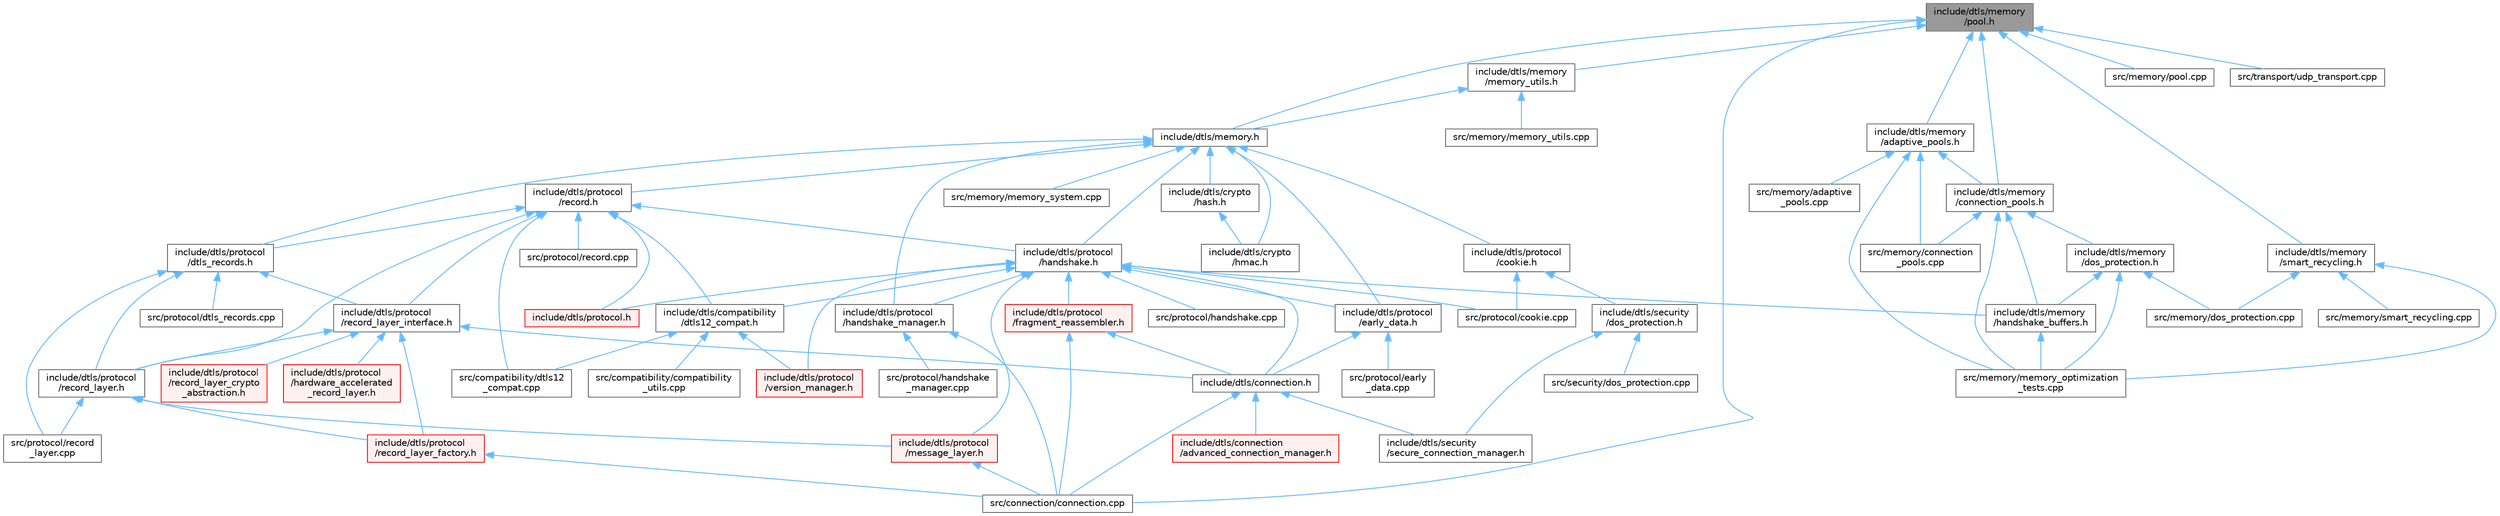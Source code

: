 digraph "include/dtls/memory/pool.h"
{
 // LATEX_PDF_SIZE
  bgcolor="transparent";
  edge [fontname=Helvetica,fontsize=10,labelfontname=Helvetica,labelfontsize=10];
  node [fontname=Helvetica,fontsize=10,shape=box,height=0.2,width=0.4];
  Node1 [id="Node000001",label="include/dtls/memory\l/pool.h",height=0.2,width=0.4,color="gray40", fillcolor="grey60", style="filled", fontcolor="black",tooltip=" "];
  Node1 -> Node2 [id="edge1_Node000001_Node000002",dir="back",color="steelblue1",style="solid",tooltip=" "];
  Node2 [id="Node000002",label="include/dtls/memory.h",height=0.2,width=0.4,color="grey40", fillcolor="white", style="filled",URL="$memory_8h.html",tooltip=" "];
  Node2 -> Node3 [id="edge2_Node000002_Node000003",dir="back",color="steelblue1",style="solid",tooltip=" "];
  Node3 [id="Node000003",label="include/dtls/crypto\l/hash.h",height=0.2,width=0.4,color="grey40", fillcolor="white", style="filled",URL="$hash_8h.html",tooltip=" "];
  Node3 -> Node4 [id="edge3_Node000003_Node000004",dir="back",color="steelblue1",style="solid",tooltip=" "];
  Node4 [id="Node000004",label="include/dtls/crypto\l/hmac.h",height=0.2,width=0.4,color="grey40", fillcolor="white", style="filled",URL="$hmac_8h.html",tooltip=" "];
  Node2 -> Node4 [id="edge4_Node000002_Node000004",dir="back",color="steelblue1",style="solid",tooltip=" "];
  Node2 -> Node5 [id="edge5_Node000002_Node000005",dir="back",color="steelblue1",style="solid",tooltip=" "];
  Node5 [id="Node000005",label="include/dtls/protocol\l/cookie.h",height=0.2,width=0.4,color="grey40", fillcolor="white", style="filled",URL="$cookie_8h.html",tooltip=" "];
  Node5 -> Node6 [id="edge6_Node000005_Node000006",dir="back",color="steelblue1",style="solid",tooltip=" "];
  Node6 [id="Node000006",label="include/dtls/security\l/dos_protection.h",height=0.2,width=0.4,color="grey40", fillcolor="white", style="filled",URL="$security_2dos__protection_8h.html",tooltip=" "];
  Node6 -> Node7 [id="edge7_Node000006_Node000007",dir="back",color="steelblue1",style="solid",tooltip=" "];
  Node7 [id="Node000007",label="include/dtls/security\l/secure_connection_manager.h",height=0.2,width=0.4,color="grey40", fillcolor="white", style="filled",URL="$secure__connection__manager_8h.html",tooltip=" "];
  Node6 -> Node8 [id="edge8_Node000006_Node000008",dir="back",color="steelblue1",style="solid",tooltip=" "];
  Node8 [id="Node000008",label="src/security/dos_protection.cpp",height=0.2,width=0.4,color="grey40", fillcolor="white", style="filled",URL="$security_2dos__protection_8cpp.html",tooltip=" "];
  Node5 -> Node9 [id="edge9_Node000005_Node000009",dir="back",color="steelblue1",style="solid",tooltip=" "];
  Node9 [id="Node000009",label="src/protocol/cookie.cpp",height=0.2,width=0.4,color="grey40", fillcolor="white", style="filled",URL="$cookie_8cpp.html",tooltip=" "];
  Node2 -> Node10 [id="edge10_Node000002_Node000010",dir="back",color="steelblue1",style="solid",tooltip=" "];
  Node10 [id="Node000010",label="include/dtls/protocol\l/dtls_records.h",height=0.2,width=0.4,color="grey40", fillcolor="white", style="filled",URL="$dtls__records_8h.html",tooltip=" "];
  Node10 -> Node11 [id="edge11_Node000010_Node000011",dir="back",color="steelblue1",style="solid",tooltip=" "];
  Node11 [id="Node000011",label="include/dtls/protocol\l/record_layer.h",height=0.2,width=0.4,color="grey40", fillcolor="white", style="filled",URL="$record__layer_8h.html",tooltip=" "];
  Node11 -> Node12 [id="edge12_Node000011_Node000012",dir="back",color="steelblue1",style="solid",tooltip=" "];
  Node12 [id="Node000012",label="include/dtls/protocol\l/message_layer.h",height=0.2,width=0.4,color="red", fillcolor="#FFF0F0", style="filled",URL="$message__layer_8h.html",tooltip=" "];
  Node12 -> Node13 [id="edge13_Node000012_Node000013",dir="back",color="steelblue1",style="solid",tooltip=" "];
  Node13 [id="Node000013",label="src/connection/connection.cpp",height=0.2,width=0.4,color="grey40", fillcolor="white", style="filled",URL="$connection_8cpp.html",tooltip=" "];
  Node11 -> Node15 [id="edge14_Node000011_Node000015",dir="back",color="steelblue1",style="solid",tooltip=" "];
  Node15 [id="Node000015",label="include/dtls/protocol\l/record_layer_factory.h",height=0.2,width=0.4,color="red", fillcolor="#FFF0F0", style="filled",URL="$record__layer__factory_8h.html",tooltip=" "];
  Node15 -> Node13 [id="edge15_Node000015_Node000013",dir="back",color="steelblue1",style="solid",tooltip=" "];
  Node11 -> Node17 [id="edge16_Node000011_Node000017",dir="back",color="steelblue1",style="solid",tooltip=" "];
  Node17 [id="Node000017",label="src/protocol/record\l_layer.cpp",height=0.2,width=0.4,color="grey40", fillcolor="white", style="filled",URL="$record__layer_8cpp.html",tooltip=" "];
  Node10 -> Node18 [id="edge17_Node000010_Node000018",dir="back",color="steelblue1",style="solid",tooltip=" "];
  Node18 [id="Node000018",label="include/dtls/protocol\l/record_layer_interface.h",height=0.2,width=0.4,color="grey40", fillcolor="white", style="filled",URL="$record__layer__interface_8h.html",tooltip=" "];
  Node18 -> Node19 [id="edge18_Node000018_Node000019",dir="back",color="steelblue1",style="solid",tooltip=" "];
  Node19 [id="Node000019",label="include/dtls/connection.h",height=0.2,width=0.4,color="grey40", fillcolor="white", style="filled",URL="$connection_8h.html",tooltip="DTLS v1.3 Connection Management API."];
  Node19 -> Node20 [id="edge19_Node000019_Node000020",dir="back",color="steelblue1",style="solid",tooltip=" "];
  Node20 [id="Node000020",label="include/dtls/connection\l/advanced_connection_manager.h",height=0.2,width=0.4,color="red", fillcolor="#FFF0F0", style="filled",URL="$advanced__connection__manager_8h.html",tooltip="Advanced connection pooling and management for DTLS v1.3."];
  Node19 -> Node7 [id="edge20_Node000019_Node000007",dir="back",color="steelblue1",style="solid",tooltip=" "];
  Node19 -> Node13 [id="edge21_Node000019_Node000013",dir="back",color="steelblue1",style="solid",tooltip=" "];
  Node18 -> Node22 [id="edge22_Node000018_Node000022",dir="back",color="steelblue1",style="solid",tooltip=" "];
  Node22 [id="Node000022",label="include/dtls/protocol\l/hardware_accelerated\l_record_layer.h",height=0.2,width=0.4,color="red", fillcolor="#FFF0F0", style="filled",URL="$hardware__accelerated__record__layer_8h.html",tooltip=" "];
  Node18 -> Node11 [id="edge23_Node000018_Node000011",dir="back",color="steelblue1",style="solid",tooltip=" "];
  Node18 -> Node24 [id="edge24_Node000018_Node000024",dir="back",color="steelblue1",style="solid",tooltip=" "];
  Node24 [id="Node000024",label="include/dtls/protocol\l/record_layer_crypto\l_abstraction.h",height=0.2,width=0.4,color="red", fillcolor="#FFF0F0", style="filled",URL="$record__layer__crypto__abstraction_8h.html",tooltip=" "];
  Node18 -> Node15 [id="edge25_Node000018_Node000015",dir="back",color="steelblue1",style="solid",tooltip=" "];
  Node10 -> Node26 [id="edge26_Node000010_Node000026",dir="back",color="steelblue1",style="solid",tooltip=" "];
  Node26 [id="Node000026",label="src/protocol/dtls_records.cpp",height=0.2,width=0.4,color="grey40", fillcolor="white", style="filled",URL="$dtls__records_8cpp.html",tooltip=" "];
  Node10 -> Node17 [id="edge27_Node000010_Node000017",dir="back",color="steelblue1",style="solid",tooltip=" "];
  Node2 -> Node27 [id="edge28_Node000002_Node000027",dir="back",color="steelblue1",style="solid",tooltip=" "];
  Node27 [id="Node000027",label="include/dtls/protocol\l/early_data.h",height=0.2,width=0.4,color="grey40", fillcolor="white", style="filled",URL="$early__data_8h.html",tooltip=" "];
  Node27 -> Node19 [id="edge29_Node000027_Node000019",dir="back",color="steelblue1",style="solid",tooltip=" "];
  Node27 -> Node28 [id="edge30_Node000027_Node000028",dir="back",color="steelblue1",style="solid",tooltip=" "];
  Node28 [id="Node000028",label="src/protocol/early\l_data.cpp",height=0.2,width=0.4,color="grey40", fillcolor="white", style="filled",URL="$early__data_8cpp.html",tooltip=" "];
  Node2 -> Node29 [id="edge31_Node000002_Node000029",dir="back",color="steelblue1",style="solid",tooltip=" "];
  Node29 [id="Node000029",label="include/dtls/protocol\l/handshake.h",height=0.2,width=0.4,color="grey40", fillcolor="white", style="filled",URL="$handshake_8h.html",tooltip=" "];
  Node29 -> Node30 [id="edge32_Node000029_Node000030",dir="back",color="steelblue1",style="solid",tooltip=" "];
  Node30 [id="Node000030",label="include/dtls/compatibility\l/dtls12_compat.h",height=0.2,width=0.4,color="grey40", fillcolor="white", style="filled",URL="$dtls12__compat_8h.html",tooltip="DTLS 1.2 Backward Compatibility Layer."];
  Node30 -> Node31 [id="edge33_Node000030_Node000031",dir="back",color="steelblue1",style="solid",tooltip=" "];
  Node31 [id="Node000031",label="include/dtls/protocol\l/version_manager.h",height=0.2,width=0.4,color="red", fillcolor="#FFF0F0", style="filled",URL="$version__manager_8h.html",tooltip=" "];
  Node30 -> Node33 [id="edge34_Node000030_Node000033",dir="back",color="steelblue1",style="solid",tooltip=" "];
  Node33 [id="Node000033",label="src/compatibility/compatibility\l_utils.cpp",height=0.2,width=0.4,color="grey40", fillcolor="white", style="filled",URL="$compatibility__utils_8cpp.html",tooltip="Minimal compatibility utilities implementation."];
  Node30 -> Node34 [id="edge35_Node000030_Node000034",dir="back",color="steelblue1",style="solid",tooltip=" "];
  Node34 [id="Node000034",label="src/compatibility/dtls12\l_compat.cpp",height=0.2,width=0.4,color="grey40", fillcolor="white", style="filled",URL="$dtls12__compat_8cpp.html",tooltip="Implementation of DTLS 1.2 Backward Compatibility Layer."];
  Node29 -> Node19 [id="edge36_Node000029_Node000019",dir="back",color="steelblue1",style="solid",tooltip=" "];
  Node29 -> Node35 [id="edge37_Node000029_Node000035",dir="back",color="steelblue1",style="solid",tooltip=" "];
  Node35 [id="Node000035",label="include/dtls/memory\l/handshake_buffers.h",height=0.2,width=0.4,color="grey40", fillcolor="white", style="filled",URL="$handshake__buffers_8h.html",tooltip=" "];
  Node35 -> Node36 [id="edge38_Node000035_Node000036",dir="back",color="steelblue1",style="solid",tooltip=" "];
  Node36 [id="Node000036",label="src/memory/memory_optimization\l_tests.cpp",height=0.2,width=0.4,color="grey40", fillcolor="white", style="filled",URL="$memory__optimization__tests_8cpp.html",tooltip=" "];
  Node29 -> Node37 [id="edge39_Node000029_Node000037",dir="back",color="steelblue1",style="solid",tooltip=" "];
  Node37 [id="Node000037",label="include/dtls/protocol.h",height=0.2,width=0.4,color="red", fillcolor="#FFF0F0", style="filled",URL="$protocol_8h.html",tooltip=" "];
  Node29 -> Node27 [id="edge40_Node000029_Node000027",dir="back",color="steelblue1",style="solid",tooltip=" "];
  Node29 -> Node39 [id="edge41_Node000029_Node000039",dir="back",color="steelblue1",style="solid",tooltip=" "];
  Node39 [id="Node000039",label="include/dtls/protocol\l/fragment_reassembler.h",height=0.2,width=0.4,color="red", fillcolor="#FFF0F0", style="filled",URL="$fragment__reassembler_8h.html",tooltip=" "];
  Node39 -> Node19 [id="edge42_Node000039_Node000019",dir="back",color="steelblue1",style="solid",tooltip=" "];
  Node39 -> Node13 [id="edge43_Node000039_Node000013",dir="back",color="steelblue1",style="solid",tooltip=" "];
  Node29 -> Node41 [id="edge44_Node000029_Node000041",dir="back",color="steelblue1",style="solid",tooltip=" "];
  Node41 [id="Node000041",label="include/dtls/protocol\l/handshake_manager.h",height=0.2,width=0.4,color="grey40", fillcolor="white", style="filled",URL="$handshake__manager_8h.html",tooltip=" "];
  Node41 -> Node13 [id="edge45_Node000041_Node000013",dir="back",color="steelblue1",style="solid",tooltip=" "];
  Node41 -> Node42 [id="edge46_Node000041_Node000042",dir="back",color="steelblue1",style="solid",tooltip=" "];
  Node42 [id="Node000042",label="src/protocol/handshake\l_manager.cpp",height=0.2,width=0.4,color="grey40", fillcolor="white", style="filled",URL="$handshake__manager_8cpp.html",tooltip=" "];
  Node29 -> Node12 [id="edge47_Node000029_Node000012",dir="back",color="steelblue1",style="solid",tooltip=" "];
  Node29 -> Node31 [id="edge48_Node000029_Node000031",dir="back",color="steelblue1",style="solid",tooltip=" "];
  Node29 -> Node9 [id="edge49_Node000029_Node000009",dir="back",color="steelblue1",style="solid",tooltip=" "];
  Node29 -> Node43 [id="edge50_Node000029_Node000043",dir="back",color="steelblue1",style="solid",tooltip=" "];
  Node43 [id="Node000043",label="src/protocol/handshake.cpp",height=0.2,width=0.4,color="grey40", fillcolor="white", style="filled",URL="$handshake_8cpp.html",tooltip=" "];
  Node2 -> Node41 [id="edge51_Node000002_Node000041",dir="back",color="steelblue1",style="solid",tooltip=" "];
  Node2 -> Node44 [id="edge52_Node000002_Node000044",dir="back",color="steelblue1",style="solid",tooltip=" "];
  Node44 [id="Node000044",label="include/dtls/protocol\l/record.h",height=0.2,width=0.4,color="grey40", fillcolor="white", style="filled",URL="$record_8h.html",tooltip=" "];
  Node44 -> Node30 [id="edge53_Node000044_Node000030",dir="back",color="steelblue1",style="solid",tooltip=" "];
  Node44 -> Node37 [id="edge54_Node000044_Node000037",dir="back",color="steelblue1",style="solid",tooltip=" "];
  Node44 -> Node10 [id="edge55_Node000044_Node000010",dir="back",color="steelblue1",style="solid",tooltip=" "];
  Node44 -> Node29 [id="edge56_Node000044_Node000029",dir="back",color="steelblue1",style="solid",tooltip=" "];
  Node44 -> Node11 [id="edge57_Node000044_Node000011",dir="back",color="steelblue1",style="solid",tooltip=" "];
  Node44 -> Node18 [id="edge58_Node000044_Node000018",dir="back",color="steelblue1",style="solid",tooltip=" "];
  Node44 -> Node34 [id="edge59_Node000044_Node000034",dir="back",color="steelblue1",style="solid",tooltip=" "];
  Node44 -> Node45 [id="edge60_Node000044_Node000045",dir="back",color="steelblue1",style="solid",tooltip=" "];
  Node45 [id="Node000045",label="src/protocol/record.cpp",height=0.2,width=0.4,color="grey40", fillcolor="white", style="filled",URL="$record_8cpp.html",tooltip=" "];
  Node2 -> Node46 [id="edge61_Node000002_Node000046",dir="back",color="steelblue1",style="solid",tooltip=" "];
  Node46 [id="Node000046",label="src/memory/memory_system.cpp",height=0.2,width=0.4,color="grey40", fillcolor="white", style="filled",URL="$memory__system_8cpp.html",tooltip=" "];
  Node1 -> Node47 [id="edge62_Node000001_Node000047",dir="back",color="steelblue1",style="solid",tooltip=" "];
  Node47 [id="Node000047",label="include/dtls/memory\l/adaptive_pools.h",height=0.2,width=0.4,color="grey40", fillcolor="white", style="filled",URL="$adaptive__pools_8h.html",tooltip=" "];
  Node47 -> Node48 [id="edge63_Node000047_Node000048",dir="back",color="steelblue1",style="solid",tooltip=" "];
  Node48 [id="Node000048",label="include/dtls/memory\l/connection_pools.h",height=0.2,width=0.4,color="grey40", fillcolor="white", style="filled",URL="$connection__pools_8h.html",tooltip=" "];
  Node48 -> Node49 [id="edge64_Node000048_Node000049",dir="back",color="steelblue1",style="solid",tooltip=" "];
  Node49 [id="Node000049",label="include/dtls/memory\l/dos_protection.h",height=0.2,width=0.4,color="grey40", fillcolor="white", style="filled",URL="$memory_2dos__protection_8h.html",tooltip=" "];
  Node49 -> Node35 [id="edge65_Node000049_Node000035",dir="back",color="steelblue1",style="solid",tooltip=" "];
  Node49 -> Node50 [id="edge66_Node000049_Node000050",dir="back",color="steelblue1",style="solid",tooltip=" "];
  Node50 [id="Node000050",label="src/memory/dos_protection.cpp",height=0.2,width=0.4,color="grey40", fillcolor="white", style="filled",URL="$memory_2dos__protection_8cpp.html",tooltip=" "];
  Node49 -> Node36 [id="edge67_Node000049_Node000036",dir="back",color="steelblue1",style="solid",tooltip=" "];
  Node48 -> Node35 [id="edge68_Node000048_Node000035",dir="back",color="steelblue1",style="solid",tooltip=" "];
  Node48 -> Node51 [id="edge69_Node000048_Node000051",dir="back",color="steelblue1",style="solid",tooltip=" "];
  Node51 [id="Node000051",label="src/memory/connection\l_pools.cpp",height=0.2,width=0.4,color="grey40", fillcolor="white", style="filled",URL="$connection__pools_8cpp.html",tooltip=" "];
  Node48 -> Node36 [id="edge70_Node000048_Node000036",dir="back",color="steelblue1",style="solid",tooltip=" "];
  Node47 -> Node52 [id="edge71_Node000047_Node000052",dir="back",color="steelblue1",style="solid",tooltip=" "];
  Node52 [id="Node000052",label="src/memory/adaptive\l_pools.cpp",height=0.2,width=0.4,color="grey40", fillcolor="white", style="filled",URL="$adaptive__pools_8cpp.html",tooltip=" "];
  Node47 -> Node51 [id="edge72_Node000047_Node000051",dir="back",color="steelblue1",style="solid",tooltip=" "];
  Node47 -> Node36 [id="edge73_Node000047_Node000036",dir="back",color="steelblue1",style="solid",tooltip=" "];
  Node1 -> Node48 [id="edge74_Node000001_Node000048",dir="back",color="steelblue1",style="solid",tooltip=" "];
  Node1 -> Node53 [id="edge75_Node000001_Node000053",dir="back",color="steelblue1",style="solid",tooltip=" "];
  Node53 [id="Node000053",label="include/dtls/memory\l/memory_utils.h",height=0.2,width=0.4,color="grey40", fillcolor="white", style="filled",URL="$memory__utils_8h.html",tooltip=" "];
  Node53 -> Node2 [id="edge76_Node000053_Node000002",dir="back",color="steelblue1",style="solid",tooltip=" "];
  Node53 -> Node54 [id="edge77_Node000053_Node000054",dir="back",color="steelblue1",style="solid",tooltip=" "];
  Node54 [id="Node000054",label="src/memory/memory_utils.cpp",height=0.2,width=0.4,color="grey40", fillcolor="white", style="filled",URL="$memory__utils_8cpp.html",tooltip=" "];
  Node1 -> Node55 [id="edge78_Node000001_Node000055",dir="back",color="steelblue1",style="solid",tooltip=" "];
  Node55 [id="Node000055",label="include/dtls/memory\l/smart_recycling.h",height=0.2,width=0.4,color="grey40", fillcolor="white", style="filled",URL="$smart__recycling_8h.html",tooltip=" "];
  Node55 -> Node50 [id="edge79_Node000055_Node000050",dir="back",color="steelblue1",style="solid",tooltip=" "];
  Node55 -> Node36 [id="edge80_Node000055_Node000036",dir="back",color="steelblue1",style="solid",tooltip=" "];
  Node55 -> Node56 [id="edge81_Node000055_Node000056",dir="back",color="steelblue1",style="solid",tooltip=" "];
  Node56 [id="Node000056",label="src/memory/smart_recycling.cpp",height=0.2,width=0.4,color="grey40", fillcolor="white", style="filled",URL="$smart__recycling_8cpp.html",tooltip=" "];
  Node1 -> Node13 [id="edge82_Node000001_Node000013",dir="back",color="steelblue1",style="solid",tooltip=" "];
  Node1 -> Node57 [id="edge83_Node000001_Node000057",dir="back",color="steelblue1",style="solid",tooltip=" "];
  Node57 [id="Node000057",label="src/memory/pool.cpp",height=0.2,width=0.4,color="grey40", fillcolor="white", style="filled",URL="$pool_8cpp.html",tooltip=" "];
  Node1 -> Node58 [id="edge84_Node000001_Node000058",dir="back",color="steelblue1",style="solid",tooltip=" "];
  Node58 [id="Node000058",label="src/transport/udp_transport.cpp",height=0.2,width=0.4,color="grey40", fillcolor="white", style="filled",URL="$udp__transport_8cpp.html",tooltip=" "];
}

